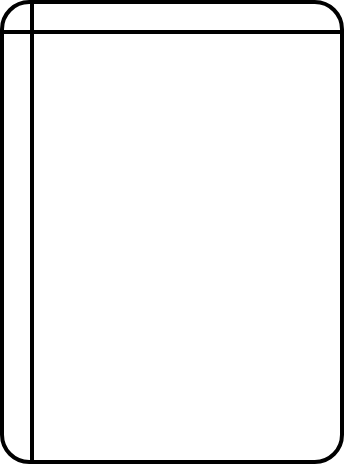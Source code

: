 <mxfile version="14.1.9" type="github">
  <diagram id="OEhobAqETvOdapS4N9l6" name="Page-1">
    <mxGraphModel dx="719" dy="673" grid="1" gridSize="10" guides="1" tooltips="1" connect="1" arrows="1" fold="1" page="1" pageScale="1" pageWidth="827" pageHeight="1169" math="0" shadow="0">
      <root>
        <mxCell id="0" />
        <mxCell id="1" parent="0" />
        <mxCell id="UVmjL0It9Q5CvrIjIJqg-1" value="" style="shape=internalStorage;whiteSpace=wrap;html=1;dx=15;dy=15;rounded=1;arcSize=8;strokeWidth=2;" vertex="1" parent="1">
          <mxGeometry x="140" y="60" width="170" height="230" as="geometry" />
        </mxCell>
      </root>
    </mxGraphModel>
  </diagram>
</mxfile>
